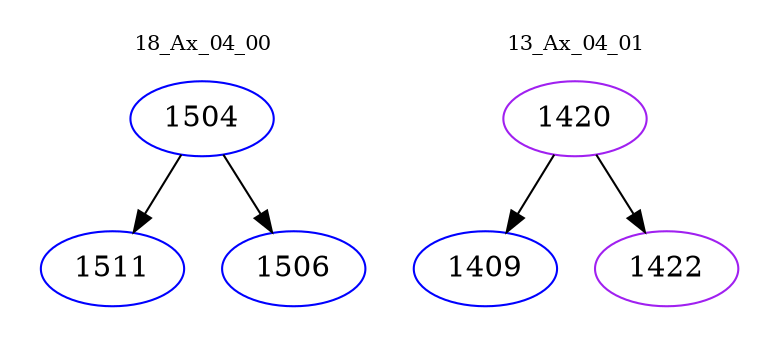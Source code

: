 digraph{
subgraph cluster_0 {
color = white
label = "18_Ax_04_00";
fontsize=10;
T0_1504 [label="1504", color="blue"]
T0_1504 -> T0_1511 [color="black"]
T0_1511 [label="1511", color="blue"]
T0_1504 -> T0_1506 [color="black"]
T0_1506 [label="1506", color="blue"]
}
subgraph cluster_1 {
color = white
label = "13_Ax_04_01";
fontsize=10;
T1_1420 [label="1420", color="purple"]
T1_1420 -> T1_1409 [color="black"]
T1_1409 [label="1409", color="blue"]
T1_1420 -> T1_1422 [color="black"]
T1_1422 [label="1422", color="purple"]
}
}
